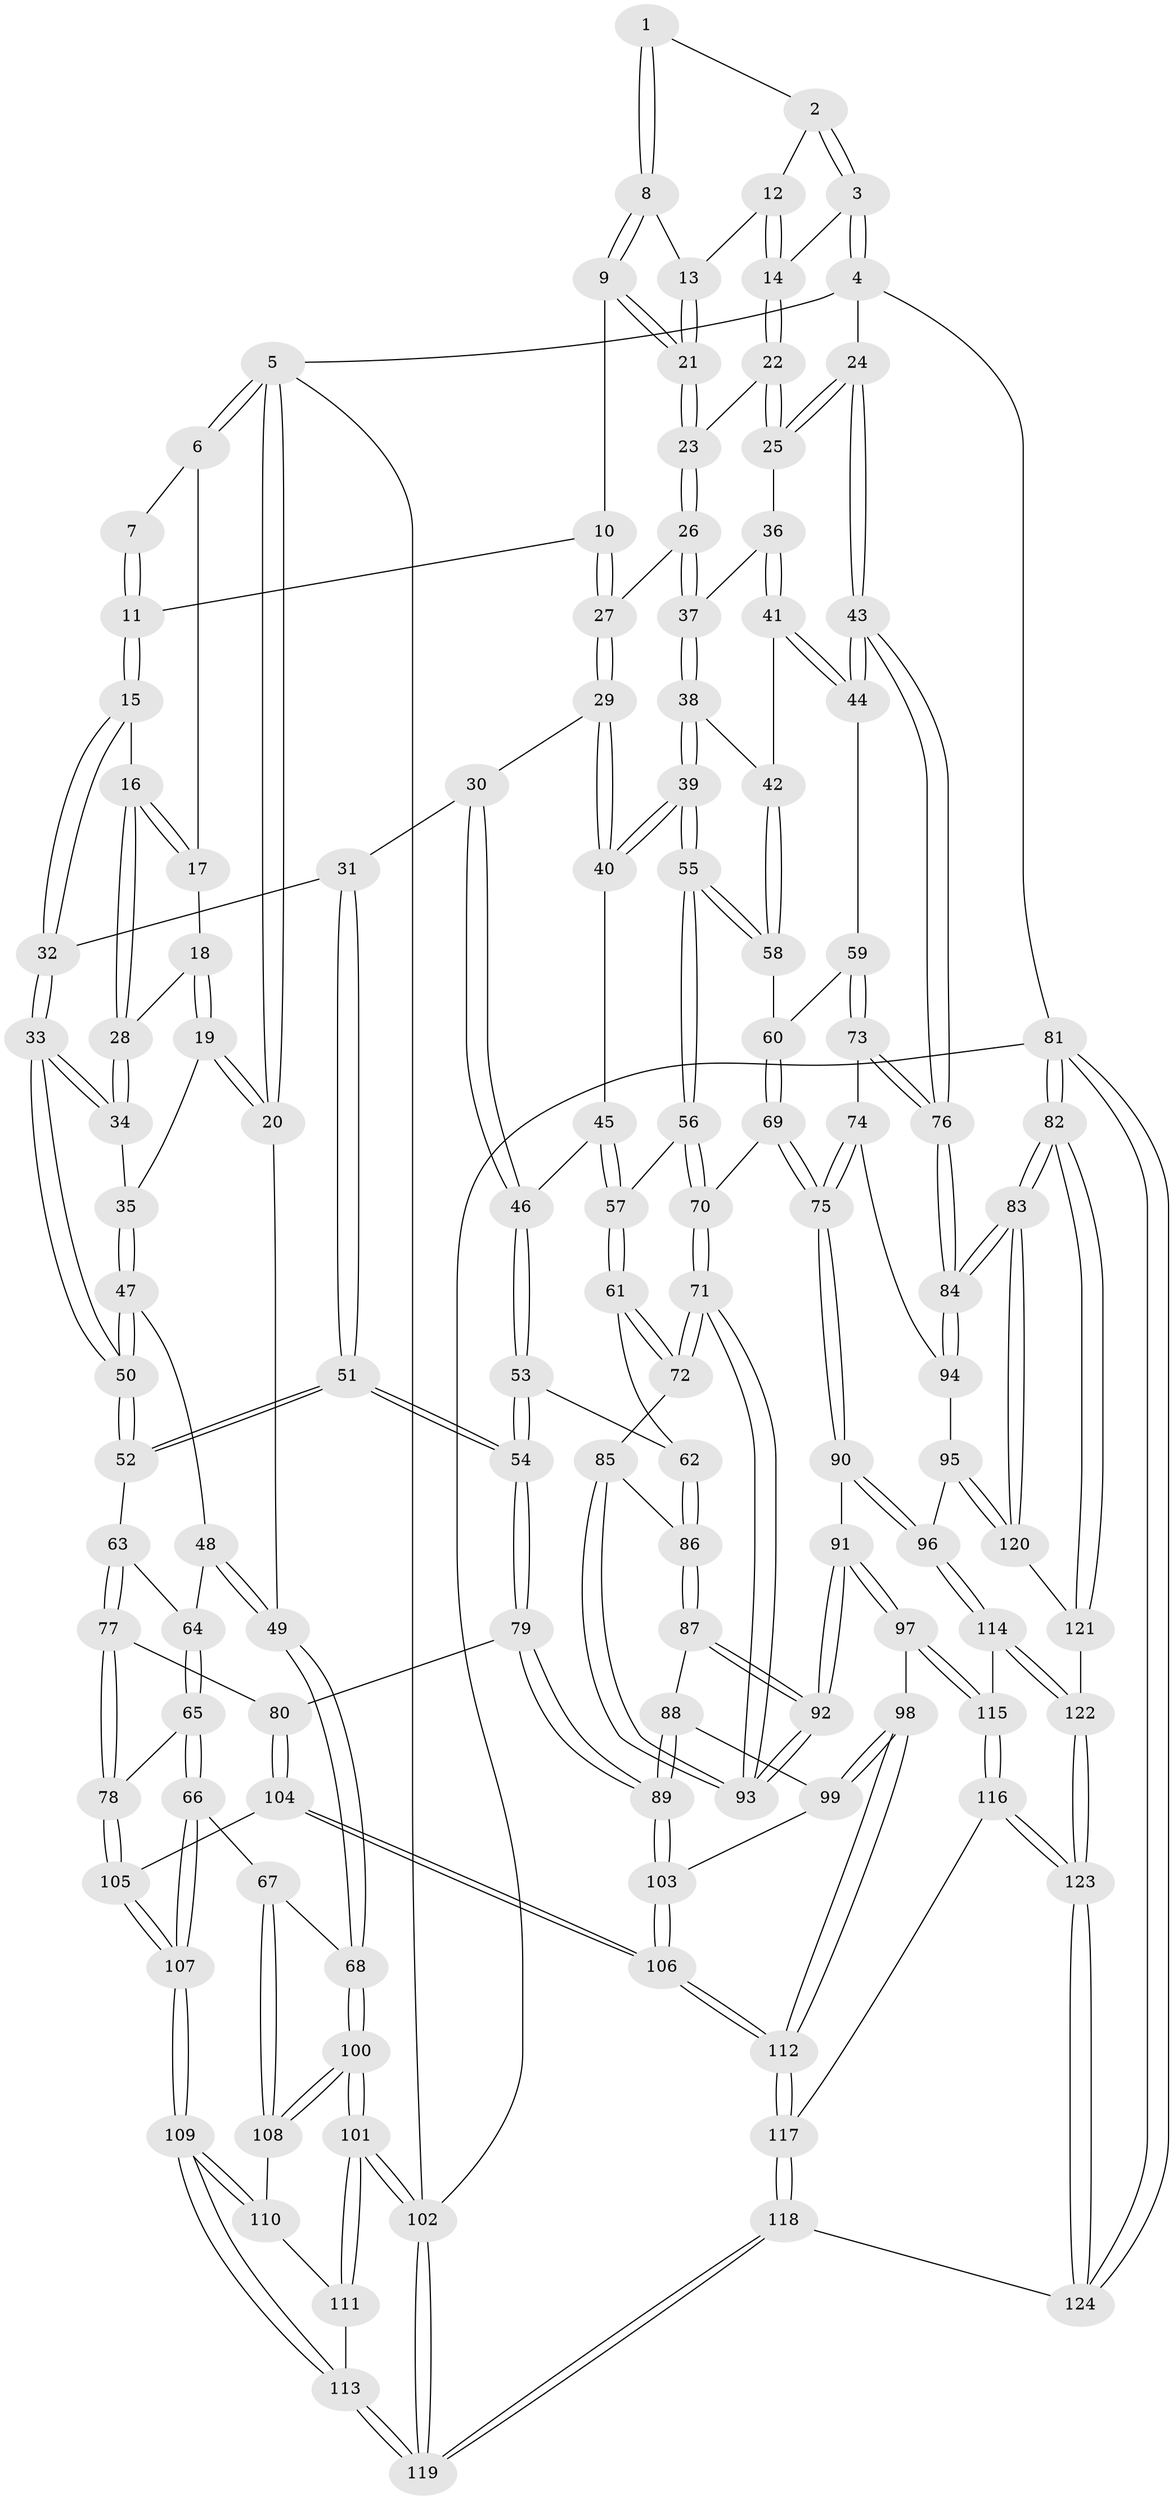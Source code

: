// Generated by graph-tools (version 1.1) at 2025/11/02/27/25 16:11:55]
// undirected, 124 vertices, 307 edges
graph export_dot {
graph [start="1"]
  node [color=gray90,style=filled];
  1 [pos="+0.6129319162421589+0"];
  2 [pos="+0.6596199863305025+0"];
  3 [pos="+1+0"];
  4 [pos="+1+0"];
  5 [pos="+0+0"];
  6 [pos="+0.043202068965170294+0"];
  7 [pos="+0.3097723854786533+0"];
  8 [pos="+0.5564930895002145+0.011900804910564911"];
  9 [pos="+0.5335685644781434+0.05738033962994536"];
  10 [pos="+0.477111215917567+0.1083040153553691"];
  11 [pos="+0.406832492761102+0.12737752048260673"];
  12 [pos="+0.7048092801149739+0.01954518276201812"];
  13 [pos="+0.6670939672493512+0.0854305823910264"];
  14 [pos="+0.7922296795194003+0.10034533889275393"];
  15 [pos="+0.4008607486264571+0.13518363574726658"];
  16 [pos="+0.3794515002138668+0.13809928513807707"];
  17 [pos="+0.17609083822219895+0"];
  18 [pos="+0.18518841833366784+0.15060602234917242"];
  19 [pos="+0.09945685697550677+0.20158487130289443"];
  20 [pos="+0+0.264433475691422"];
  21 [pos="+0.6654305940112013+0.15471229216303864"];
  22 [pos="+0.791540842502711+0.12862235289478163"];
  23 [pos="+0.6797006792256695+0.1915763134812715"];
  24 [pos="+1+0.009909982020183694"];
  25 [pos="+0.9076664801851655+0.2014407233882131"];
  26 [pos="+0.6721385924548945+0.21001610312791094"];
  27 [pos="+0.6218552403067091+0.2326653978135607"];
  28 [pos="+0.26100905392235074+0.1904031605377688"];
  29 [pos="+0.5969689715735592+0.2641376812632995"];
  30 [pos="+0.5610410386986655+0.2805450997623308"];
  31 [pos="+0.48312003327463193+0.2942740496695162"];
  32 [pos="+0.42563128965350866+0.24000265421239778"];
  33 [pos="+0.3211890247978015+0.3311149374395057"];
  34 [pos="+0.2539815332674844+0.27973546779497716"];
  35 [pos="+0.20606580086798193+0.3057576733195959"];
  36 [pos="+0.8778665864379245+0.2587249430032355"];
  37 [pos="+0.7251011693586253+0.2686058125727815"];
  38 [pos="+0.7333772546966241+0.32567835388843097"];
  39 [pos="+0.6987230127958798+0.40039981343122166"];
  40 [pos="+0.6330584825030351+0.3551689388311648"];
  41 [pos="+0.8783686066990835+0.34077899147374835"];
  42 [pos="+0.8341857668440706+0.35920784592526983"];
  43 [pos="+1+0.3974237026626679"];
  44 [pos="+0.9535072141006449+0.41944093482518197"];
  45 [pos="+0.5956959271196219+0.3864349406666667"];
  46 [pos="+0.5689834153608936+0.3935294054334911"];
  47 [pos="+0.1482221576195942+0.3901675072222888"];
  48 [pos="+0.13363736429517453+0.3988535061960507"];
  49 [pos="+0+0.4352428449206894"];
  50 [pos="+0.33428718359928694+0.41366816125106354"];
  51 [pos="+0.44959363110824513+0.46668003184871726"];
  52 [pos="+0.35400823817452887+0.4424992609232728"];
  53 [pos="+0.49104016017858826+0.4805189014786953"];
  54 [pos="+0.45875209149822593+0.47617011849971125"];
  55 [pos="+0.706201076919814+0.44987262757182894"];
  56 [pos="+0.7007811761072839+0.45950283540006454"];
  57 [pos="+0.6573894232451142+0.4652615297601024"];
  58 [pos="+0.782532821453824+0.43655081042829696"];
  59 [pos="+0.897825428761708+0.49052795274378835"];
  60 [pos="+0.8544182501487441+0.4824611533084041"];
  61 [pos="+0.5415664068337616+0.4993487014000661"];
  62 [pos="+0.530364018115419+0.49851094311197514"];
  63 [pos="+0.2852090020270706+0.5065380491782004"];
  64 [pos="+0.1978000243306162+0.46883532551561863"];
  65 [pos="+0.16128972815123455+0.6480004879789691"];
  66 [pos="+0.14353303492803174+0.6483042480431145"];
  67 [pos="+0.12940764549159295+0.6461724861590643"];
  68 [pos="+0+0.46861452563357897"];
  69 [pos="+0.7459675192277222+0.5598724224195507"];
  70 [pos="+0.7259317676929421+0.5523267239324654"];
  71 [pos="+0.6887823160629692+0.590115117885946"];
  72 [pos="+0.6319088190055389+0.583112506053244"];
  73 [pos="+0.9017701410837995+0.5851497526439261"];
  74 [pos="+0.8762643701364239+0.6293238696072343"];
  75 [pos="+0.8530975174082708+0.6423913009164829"];
  76 [pos="+1+0.5578325497326363"];
  77 [pos="+0.24064247803623992+0.6376516047735568"];
  78 [pos="+0.1739186268090562+0.6494451121455291"];
  79 [pos="+0.41858344101950273+0.6148297187860152"];
  80 [pos="+0.2734896853978448+0.6519733687381996"];
  81 [pos="+1+1"];
  82 [pos="+1+1"];
  83 [pos="+1+0.7942295105307944"];
  84 [pos="+1+0.7457887453135322"];
  85 [pos="+0.5954590660267587+0.6252351014187498"];
  86 [pos="+0.5558813553708282+0.6278979032054001"];
  87 [pos="+0.5291868208953449+0.6711929058716107"];
  88 [pos="+0.5142363359393104+0.6771674003419229"];
  89 [pos="+0.46673906012426536+0.6850020061999925"];
  90 [pos="+0.8014772095710181+0.7549826412473186"];
  91 [pos="+0.6788207767915131+0.7406895663208974"];
  92 [pos="+0.6781882634277241+0.7394085393617102"];
  93 [pos="+0.6756222607982804+0.7189831189120797"];
  94 [pos="+0.971068477672976+0.6856472326448948"];
  95 [pos="+0.8973221822192512+0.8325096786474524"];
  96 [pos="+0.8093544393463339+0.7680602122218082"];
  97 [pos="+0.6250185405946243+0.807150186770009"];
  98 [pos="+0.6226219091625921+0.8074512999874954"];
  99 [pos="+0.552043199396053+0.7430631297084693"];
  100 [pos="+0+0.8145305756188973"];
  101 [pos="+0+0.8222247269814807"];
  102 [pos="+0+1"];
  103 [pos="+0.44167538940495316+0.7769578640521058"];
  104 [pos="+0.35290349983486974+0.8050697080235351"];
  105 [pos="+0.2264612491659478+0.8166123620701805"];
  106 [pos="+0.41699471077811745+0.8516783298369719"];
  107 [pos="+0.1583483667583936+0.8969294121080128"];
  108 [pos="+0.07829541159223516+0.752723115110916"];
  109 [pos="+0.15678734689733134+0.8999316377352022"];
  110 [pos="+0.07549628028771492+0.7919222714807023"];
  111 [pos="+0.012943924398561813+0.8335839179142177"];
  112 [pos="+0.4231990900342449+0.8674316474223"];
  113 [pos="+0.14947166637245915+0.9753894313429439"];
  114 [pos="+0.7286264729161083+0.9426565571965376"];
  115 [pos="+0.6319929235968241+0.8274539768743506"];
  116 [pos="+0.5972023904705897+0.9711464449440085"];
  117 [pos="+0.422537275369765+0.8730525540625828"];
  118 [pos="+0.23186412935134+1"];
  119 [pos="+0.1755090262759982+1"];
  120 [pos="+0.9192372202699136+0.8555838130479996"];
  121 [pos="+0.9047437335065599+0.9072163289351325"];
  122 [pos="+0.7512547558757112+1"];
  123 [pos="+0.739418251690604+1"];
  124 [pos="+0.7392227948242449+1"];
  1 -- 2;
  1 -- 8;
  1 -- 8;
  2 -- 3;
  2 -- 3;
  2 -- 12;
  3 -- 4;
  3 -- 4;
  3 -- 14;
  4 -- 5;
  4 -- 24;
  4 -- 81;
  5 -- 6;
  5 -- 6;
  5 -- 20;
  5 -- 20;
  5 -- 102;
  6 -- 7;
  6 -- 17;
  7 -- 11;
  7 -- 11;
  8 -- 9;
  8 -- 9;
  8 -- 13;
  9 -- 10;
  9 -- 21;
  9 -- 21;
  10 -- 11;
  10 -- 27;
  10 -- 27;
  11 -- 15;
  11 -- 15;
  12 -- 13;
  12 -- 14;
  12 -- 14;
  13 -- 21;
  13 -- 21;
  14 -- 22;
  14 -- 22;
  15 -- 16;
  15 -- 32;
  15 -- 32;
  16 -- 17;
  16 -- 17;
  16 -- 28;
  16 -- 28;
  17 -- 18;
  18 -- 19;
  18 -- 19;
  18 -- 28;
  19 -- 20;
  19 -- 20;
  19 -- 35;
  20 -- 49;
  21 -- 23;
  21 -- 23;
  22 -- 23;
  22 -- 25;
  22 -- 25;
  23 -- 26;
  23 -- 26;
  24 -- 25;
  24 -- 25;
  24 -- 43;
  24 -- 43;
  25 -- 36;
  26 -- 27;
  26 -- 37;
  26 -- 37;
  27 -- 29;
  27 -- 29;
  28 -- 34;
  28 -- 34;
  29 -- 30;
  29 -- 40;
  29 -- 40;
  30 -- 31;
  30 -- 46;
  30 -- 46;
  31 -- 32;
  31 -- 51;
  31 -- 51;
  32 -- 33;
  32 -- 33;
  33 -- 34;
  33 -- 34;
  33 -- 50;
  33 -- 50;
  34 -- 35;
  35 -- 47;
  35 -- 47;
  36 -- 37;
  36 -- 41;
  36 -- 41;
  37 -- 38;
  37 -- 38;
  38 -- 39;
  38 -- 39;
  38 -- 42;
  39 -- 40;
  39 -- 40;
  39 -- 55;
  39 -- 55;
  40 -- 45;
  41 -- 42;
  41 -- 44;
  41 -- 44;
  42 -- 58;
  42 -- 58;
  43 -- 44;
  43 -- 44;
  43 -- 76;
  43 -- 76;
  44 -- 59;
  45 -- 46;
  45 -- 57;
  45 -- 57;
  46 -- 53;
  46 -- 53;
  47 -- 48;
  47 -- 50;
  47 -- 50;
  48 -- 49;
  48 -- 49;
  48 -- 64;
  49 -- 68;
  49 -- 68;
  50 -- 52;
  50 -- 52;
  51 -- 52;
  51 -- 52;
  51 -- 54;
  51 -- 54;
  52 -- 63;
  53 -- 54;
  53 -- 54;
  53 -- 62;
  54 -- 79;
  54 -- 79;
  55 -- 56;
  55 -- 56;
  55 -- 58;
  55 -- 58;
  56 -- 57;
  56 -- 70;
  56 -- 70;
  57 -- 61;
  57 -- 61;
  58 -- 60;
  59 -- 60;
  59 -- 73;
  59 -- 73;
  60 -- 69;
  60 -- 69;
  61 -- 62;
  61 -- 72;
  61 -- 72;
  62 -- 86;
  62 -- 86;
  63 -- 64;
  63 -- 77;
  63 -- 77;
  64 -- 65;
  64 -- 65;
  65 -- 66;
  65 -- 66;
  65 -- 78;
  66 -- 67;
  66 -- 107;
  66 -- 107;
  67 -- 68;
  67 -- 108;
  67 -- 108;
  68 -- 100;
  68 -- 100;
  69 -- 70;
  69 -- 75;
  69 -- 75;
  70 -- 71;
  70 -- 71;
  71 -- 72;
  71 -- 72;
  71 -- 93;
  71 -- 93;
  72 -- 85;
  73 -- 74;
  73 -- 76;
  73 -- 76;
  74 -- 75;
  74 -- 75;
  74 -- 94;
  75 -- 90;
  75 -- 90;
  76 -- 84;
  76 -- 84;
  77 -- 78;
  77 -- 78;
  77 -- 80;
  78 -- 105;
  78 -- 105;
  79 -- 80;
  79 -- 89;
  79 -- 89;
  80 -- 104;
  80 -- 104;
  81 -- 82;
  81 -- 82;
  81 -- 124;
  81 -- 124;
  81 -- 102;
  82 -- 83;
  82 -- 83;
  82 -- 121;
  82 -- 121;
  83 -- 84;
  83 -- 84;
  83 -- 120;
  83 -- 120;
  84 -- 94;
  84 -- 94;
  85 -- 86;
  85 -- 93;
  85 -- 93;
  86 -- 87;
  86 -- 87;
  87 -- 88;
  87 -- 92;
  87 -- 92;
  88 -- 89;
  88 -- 89;
  88 -- 99;
  89 -- 103;
  89 -- 103;
  90 -- 91;
  90 -- 96;
  90 -- 96;
  91 -- 92;
  91 -- 92;
  91 -- 97;
  91 -- 97;
  92 -- 93;
  92 -- 93;
  94 -- 95;
  95 -- 96;
  95 -- 120;
  95 -- 120;
  96 -- 114;
  96 -- 114;
  97 -- 98;
  97 -- 115;
  97 -- 115;
  98 -- 99;
  98 -- 99;
  98 -- 112;
  98 -- 112;
  99 -- 103;
  100 -- 101;
  100 -- 101;
  100 -- 108;
  100 -- 108;
  101 -- 102;
  101 -- 102;
  101 -- 111;
  101 -- 111;
  102 -- 119;
  102 -- 119;
  103 -- 106;
  103 -- 106;
  104 -- 105;
  104 -- 106;
  104 -- 106;
  105 -- 107;
  105 -- 107;
  106 -- 112;
  106 -- 112;
  107 -- 109;
  107 -- 109;
  108 -- 110;
  109 -- 110;
  109 -- 110;
  109 -- 113;
  109 -- 113;
  110 -- 111;
  111 -- 113;
  112 -- 117;
  112 -- 117;
  113 -- 119;
  113 -- 119;
  114 -- 115;
  114 -- 122;
  114 -- 122;
  115 -- 116;
  115 -- 116;
  116 -- 117;
  116 -- 123;
  116 -- 123;
  117 -- 118;
  117 -- 118;
  118 -- 119;
  118 -- 119;
  118 -- 124;
  120 -- 121;
  121 -- 122;
  122 -- 123;
  122 -- 123;
  123 -- 124;
  123 -- 124;
}
